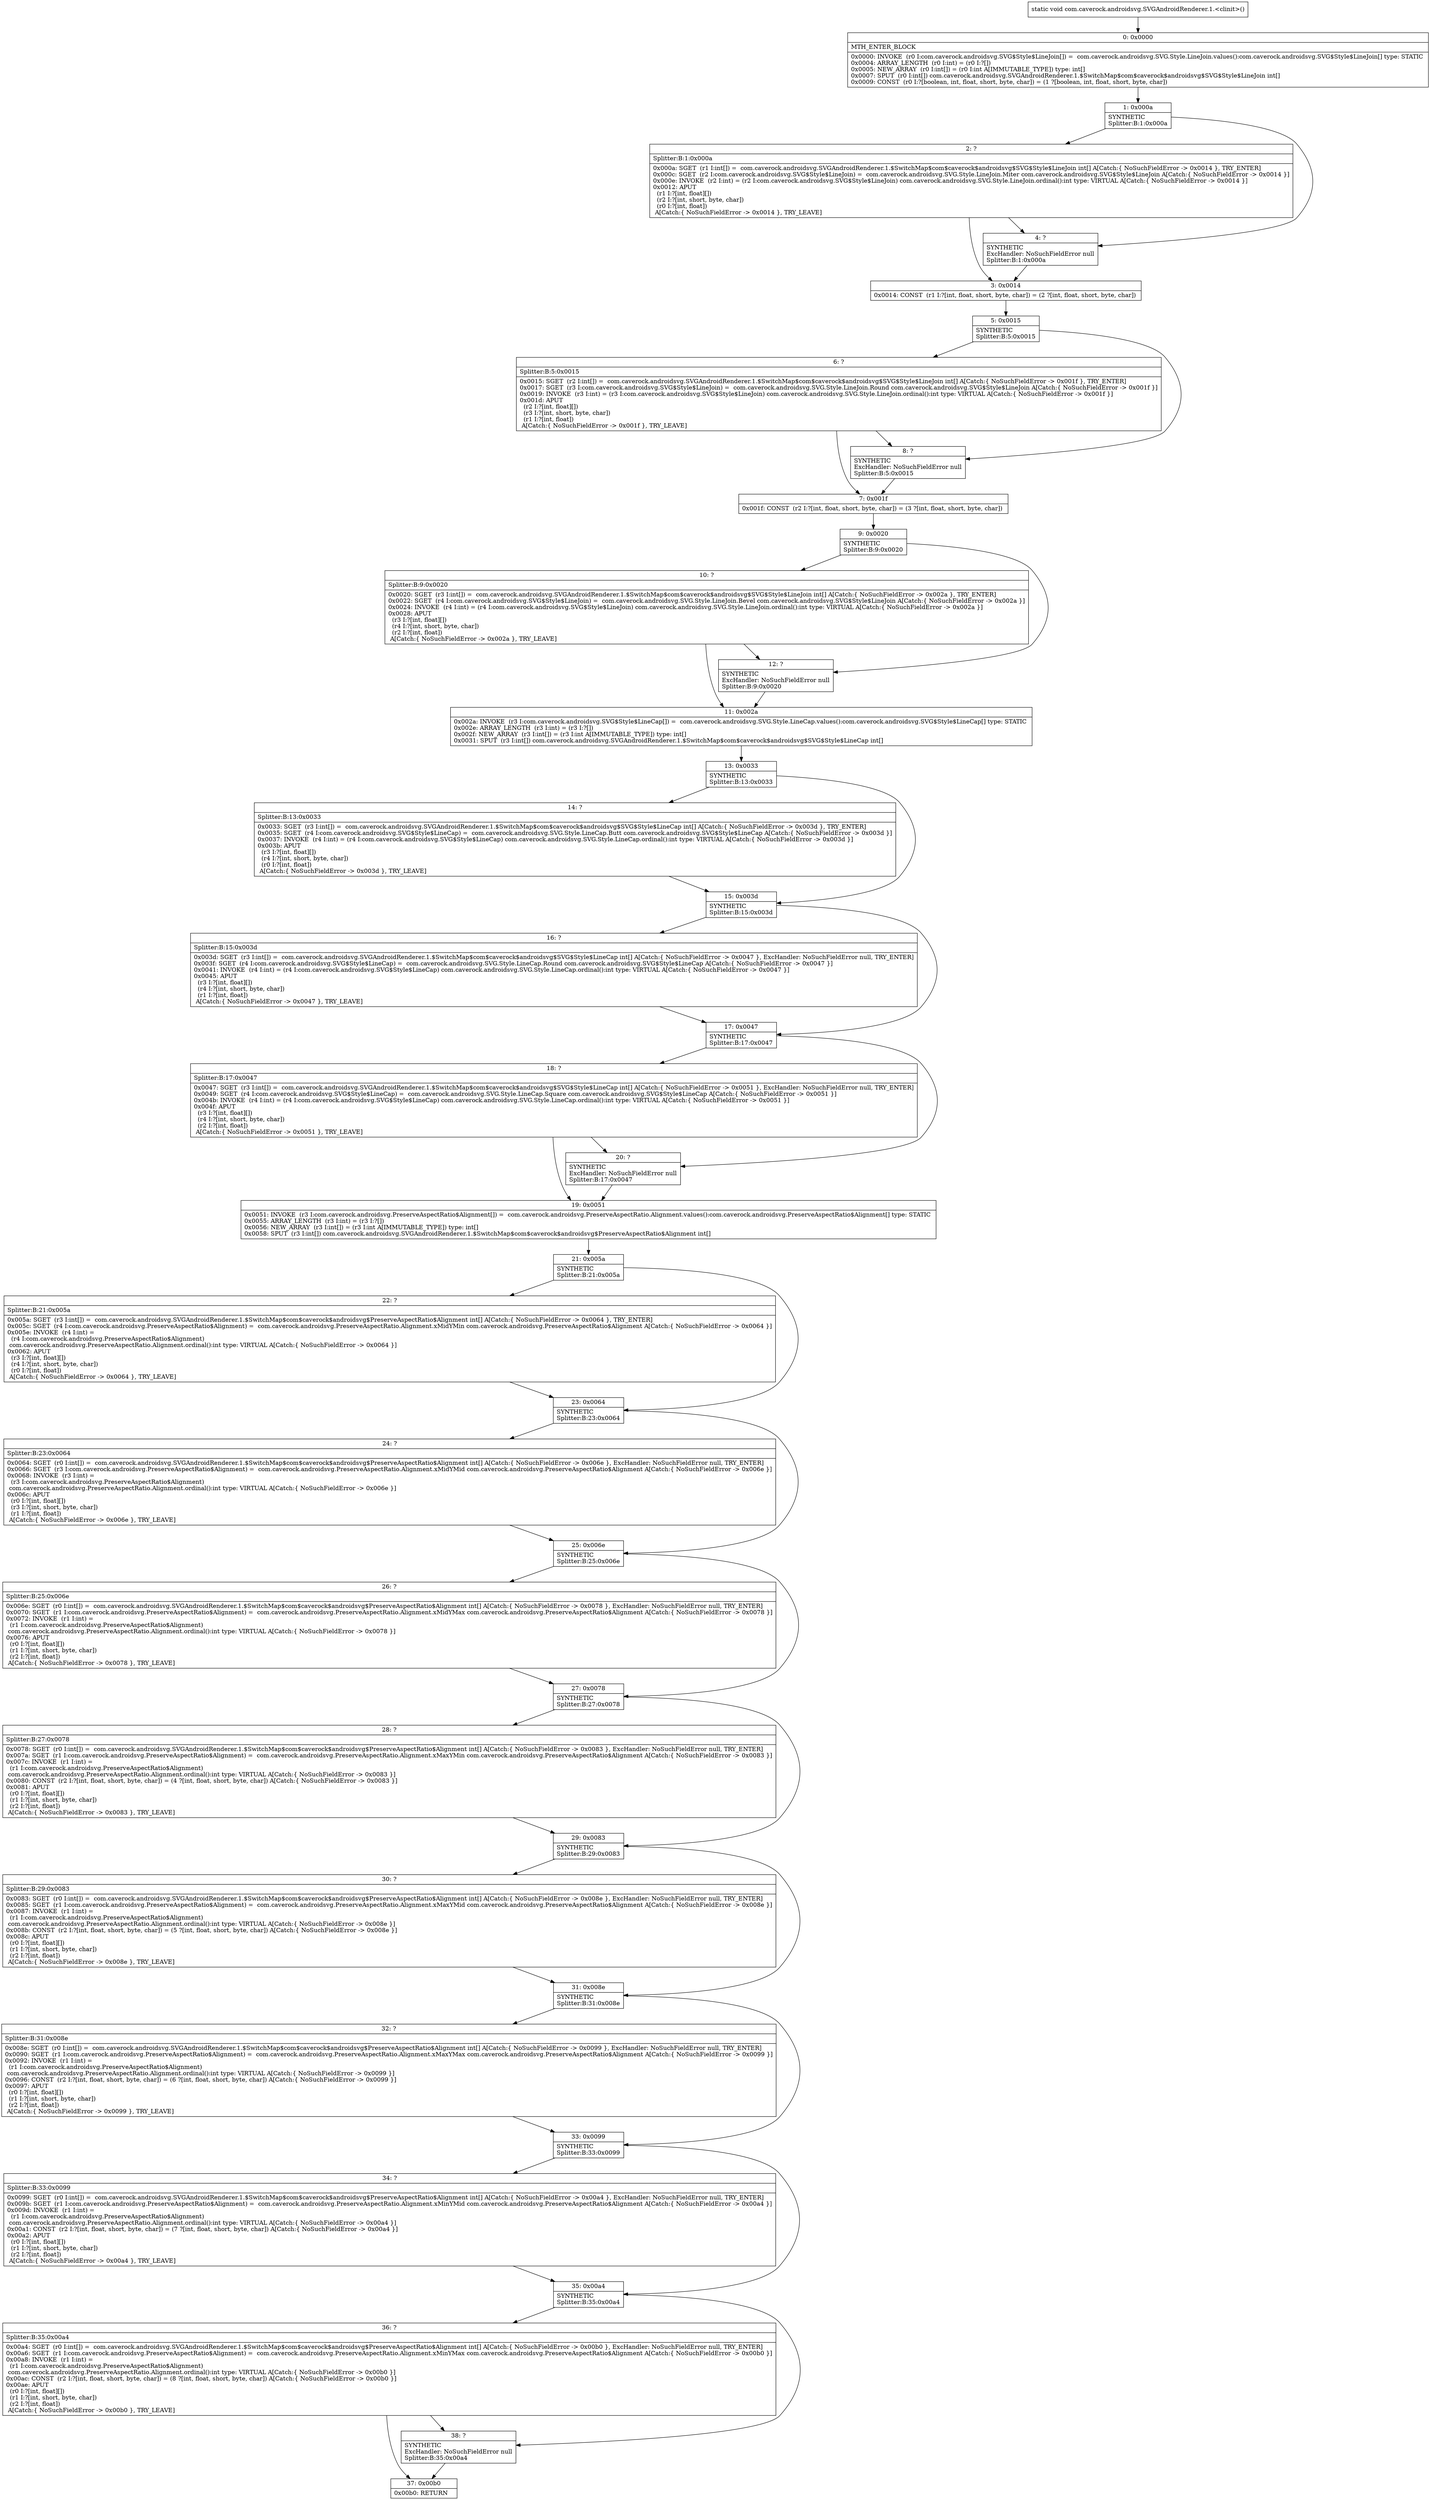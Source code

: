 digraph "CFG forcom.caverock.androidsvg.SVGAndroidRenderer.1.\<clinit\>()V" {
Node_0 [shape=record,label="{0\:\ 0x0000|MTH_ENTER_BLOCK\l|0x0000: INVOKE  (r0 I:com.caverock.androidsvg.SVG$Style$LineJoin[]) =  com.caverock.androidsvg.SVG.Style.LineJoin.values():com.caverock.androidsvg.SVG$Style$LineJoin[] type: STATIC \l0x0004: ARRAY_LENGTH  (r0 I:int) = (r0 I:?[]) \l0x0005: NEW_ARRAY  (r0 I:int[]) = (r0 I:int A[IMMUTABLE_TYPE]) type: int[] \l0x0007: SPUT  (r0 I:int[]) com.caverock.androidsvg.SVGAndroidRenderer.1.$SwitchMap$com$caverock$androidsvg$SVG$Style$LineJoin int[] \l0x0009: CONST  (r0 I:?[boolean, int, float, short, byte, char]) = (1 ?[boolean, int, float, short, byte, char]) \l}"];
Node_1 [shape=record,label="{1\:\ 0x000a|SYNTHETIC\lSplitter:B:1:0x000a\l}"];
Node_2 [shape=record,label="{2\:\ ?|Splitter:B:1:0x000a\l|0x000a: SGET  (r1 I:int[]) =  com.caverock.androidsvg.SVGAndroidRenderer.1.$SwitchMap$com$caverock$androidsvg$SVG$Style$LineJoin int[] A[Catch:\{ NoSuchFieldError \-\> 0x0014 \}, TRY_ENTER]\l0x000c: SGET  (r2 I:com.caverock.androidsvg.SVG$Style$LineJoin) =  com.caverock.androidsvg.SVG.Style.LineJoin.Miter com.caverock.androidsvg.SVG$Style$LineJoin A[Catch:\{ NoSuchFieldError \-\> 0x0014 \}]\l0x000e: INVOKE  (r2 I:int) = (r2 I:com.caverock.androidsvg.SVG$Style$LineJoin) com.caverock.androidsvg.SVG.Style.LineJoin.ordinal():int type: VIRTUAL A[Catch:\{ NoSuchFieldError \-\> 0x0014 \}]\l0x0012: APUT  \l  (r1 I:?[int, float][])\l  (r2 I:?[int, short, byte, char])\l  (r0 I:?[int, float])\l A[Catch:\{ NoSuchFieldError \-\> 0x0014 \}, TRY_LEAVE]\l}"];
Node_3 [shape=record,label="{3\:\ 0x0014|0x0014: CONST  (r1 I:?[int, float, short, byte, char]) = (2 ?[int, float, short, byte, char]) \l}"];
Node_4 [shape=record,label="{4\:\ ?|SYNTHETIC\lExcHandler: NoSuchFieldError null\lSplitter:B:1:0x000a\l}"];
Node_5 [shape=record,label="{5\:\ 0x0015|SYNTHETIC\lSplitter:B:5:0x0015\l}"];
Node_6 [shape=record,label="{6\:\ ?|Splitter:B:5:0x0015\l|0x0015: SGET  (r2 I:int[]) =  com.caverock.androidsvg.SVGAndroidRenderer.1.$SwitchMap$com$caverock$androidsvg$SVG$Style$LineJoin int[] A[Catch:\{ NoSuchFieldError \-\> 0x001f \}, TRY_ENTER]\l0x0017: SGET  (r3 I:com.caverock.androidsvg.SVG$Style$LineJoin) =  com.caverock.androidsvg.SVG.Style.LineJoin.Round com.caverock.androidsvg.SVG$Style$LineJoin A[Catch:\{ NoSuchFieldError \-\> 0x001f \}]\l0x0019: INVOKE  (r3 I:int) = (r3 I:com.caverock.androidsvg.SVG$Style$LineJoin) com.caverock.androidsvg.SVG.Style.LineJoin.ordinal():int type: VIRTUAL A[Catch:\{ NoSuchFieldError \-\> 0x001f \}]\l0x001d: APUT  \l  (r2 I:?[int, float][])\l  (r3 I:?[int, short, byte, char])\l  (r1 I:?[int, float])\l A[Catch:\{ NoSuchFieldError \-\> 0x001f \}, TRY_LEAVE]\l}"];
Node_7 [shape=record,label="{7\:\ 0x001f|0x001f: CONST  (r2 I:?[int, float, short, byte, char]) = (3 ?[int, float, short, byte, char]) \l}"];
Node_8 [shape=record,label="{8\:\ ?|SYNTHETIC\lExcHandler: NoSuchFieldError null\lSplitter:B:5:0x0015\l}"];
Node_9 [shape=record,label="{9\:\ 0x0020|SYNTHETIC\lSplitter:B:9:0x0020\l}"];
Node_10 [shape=record,label="{10\:\ ?|Splitter:B:9:0x0020\l|0x0020: SGET  (r3 I:int[]) =  com.caverock.androidsvg.SVGAndroidRenderer.1.$SwitchMap$com$caverock$androidsvg$SVG$Style$LineJoin int[] A[Catch:\{ NoSuchFieldError \-\> 0x002a \}, TRY_ENTER]\l0x0022: SGET  (r4 I:com.caverock.androidsvg.SVG$Style$LineJoin) =  com.caverock.androidsvg.SVG.Style.LineJoin.Bevel com.caverock.androidsvg.SVG$Style$LineJoin A[Catch:\{ NoSuchFieldError \-\> 0x002a \}]\l0x0024: INVOKE  (r4 I:int) = (r4 I:com.caverock.androidsvg.SVG$Style$LineJoin) com.caverock.androidsvg.SVG.Style.LineJoin.ordinal():int type: VIRTUAL A[Catch:\{ NoSuchFieldError \-\> 0x002a \}]\l0x0028: APUT  \l  (r3 I:?[int, float][])\l  (r4 I:?[int, short, byte, char])\l  (r2 I:?[int, float])\l A[Catch:\{ NoSuchFieldError \-\> 0x002a \}, TRY_LEAVE]\l}"];
Node_11 [shape=record,label="{11\:\ 0x002a|0x002a: INVOKE  (r3 I:com.caverock.androidsvg.SVG$Style$LineCap[]) =  com.caverock.androidsvg.SVG.Style.LineCap.values():com.caverock.androidsvg.SVG$Style$LineCap[] type: STATIC \l0x002e: ARRAY_LENGTH  (r3 I:int) = (r3 I:?[]) \l0x002f: NEW_ARRAY  (r3 I:int[]) = (r3 I:int A[IMMUTABLE_TYPE]) type: int[] \l0x0031: SPUT  (r3 I:int[]) com.caverock.androidsvg.SVGAndroidRenderer.1.$SwitchMap$com$caverock$androidsvg$SVG$Style$LineCap int[] \l}"];
Node_12 [shape=record,label="{12\:\ ?|SYNTHETIC\lExcHandler: NoSuchFieldError null\lSplitter:B:9:0x0020\l}"];
Node_13 [shape=record,label="{13\:\ 0x0033|SYNTHETIC\lSplitter:B:13:0x0033\l}"];
Node_14 [shape=record,label="{14\:\ ?|Splitter:B:13:0x0033\l|0x0033: SGET  (r3 I:int[]) =  com.caverock.androidsvg.SVGAndroidRenderer.1.$SwitchMap$com$caverock$androidsvg$SVG$Style$LineCap int[] A[Catch:\{ NoSuchFieldError \-\> 0x003d \}, TRY_ENTER]\l0x0035: SGET  (r4 I:com.caverock.androidsvg.SVG$Style$LineCap) =  com.caverock.androidsvg.SVG.Style.LineCap.Butt com.caverock.androidsvg.SVG$Style$LineCap A[Catch:\{ NoSuchFieldError \-\> 0x003d \}]\l0x0037: INVOKE  (r4 I:int) = (r4 I:com.caverock.androidsvg.SVG$Style$LineCap) com.caverock.androidsvg.SVG.Style.LineCap.ordinal():int type: VIRTUAL A[Catch:\{ NoSuchFieldError \-\> 0x003d \}]\l0x003b: APUT  \l  (r3 I:?[int, float][])\l  (r4 I:?[int, short, byte, char])\l  (r0 I:?[int, float])\l A[Catch:\{ NoSuchFieldError \-\> 0x003d \}, TRY_LEAVE]\l}"];
Node_15 [shape=record,label="{15\:\ 0x003d|SYNTHETIC\lSplitter:B:15:0x003d\l}"];
Node_16 [shape=record,label="{16\:\ ?|Splitter:B:15:0x003d\l|0x003d: SGET  (r3 I:int[]) =  com.caverock.androidsvg.SVGAndroidRenderer.1.$SwitchMap$com$caverock$androidsvg$SVG$Style$LineCap int[] A[Catch:\{ NoSuchFieldError \-\> 0x0047 \}, ExcHandler: NoSuchFieldError null, TRY_ENTER]\l0x003f: SGET  (r4 I:com.caverock.androidsvg.SVG$Style$LineCap) =  com.caverock.androidsvg.SVG.Style.LineCap.Round com.caverock.androidsvg.SVG$Style$LineCap A[Catch:\{ NoSuchFieldError \-\> 0x0047 \}]\l0x0041: INVOKE  (r4 I:int) = (r4 I:com.caverock.androidsvg.SVG$Style$LineCap) com.caverock.androidsvg.SVG.Style.LineCap.ordinal():int type: VIRTUAL A[Catch:\{ NoSuchFieldError \-\> 0x0047 \}]\l0x0045: APUT  \l  (r3 I:?[int, float][])\l  (r4 I:?[int, short, byte, char])\l  (r1 I:?[int, float])\l A[Catch:\{ NoSuchFieldError \-\> 0x0047 \}, TRY_LEAVE]\l}"];
Node_17 [shape=record,label="{17\:\ 0x0047|SYNTHETIC\lSplitter:B:17:0x0047\l}"];
Node_18 [shape=record,label="{18\:\ ?|Splitter:B:17:0x0047\l|0x0047: SGET  (r3 I:int[]) =  com.caverock.androidsvg.SVGAndroidRenderer.1.$SwitchMap$com$caverock$androidsvg$SVG$Style$LineCap int[] A[Catch:\{ NoSuchFieldError \-\> 0x0051 \}, ExcHandler: NoSuchFieldError null, TRY_ENTER]\l0x0049: SGET  (r4 I:com.caverock.androidsvg.SVG$Style$LineCap) =  com.caverock.androidsvg.SVG.Style.LineCap.Square com.caverock.androidsvg.SVG$Style$LineCap A[Catch:\{ NoSuchFieldError \-\> 0x0051 \}]\l0x004b: INVOKE  (r4 I:int) = (r4 I:com.caverock.androidsvg.SVG$Style$LineCap) com.caverock.androidsvg.SVG.Style.LineCap.ordinal():int type: VIRTUAL A[Catch:\{ NoSuchFieldError \-\> 0x0051 \}]\l0x004f: APUT  \l  (r3 I:?[int, float][])\l  (r4 I:?[int, short, byte, char])\l  (r2 I:?[int, float])\l A[Catch:\{ NoSuchFieldError \-\> 0x0051 \}, TRY_LEAVE]\l}"];
Node_19 [shape=record,label="{19\:\ 0x0051|0x0051: INVOKE  (r3 I:com.caverock.androidsvg.PreserveAspectRatio$Alignment[]) =  com.caverock.androidsvg.PreserveAspectRatio.Alignment.values():com.caverock.androidsvg.PreserveAspectRatio$Alignment[] type: STATIC \l0x0055: ARRAY_LENGTH  (r3 I:int) = (r3 I:?[]) \l0x0056: NEW_ARRAY  (r3 I:int[]) = (r3 I:int A[IMMUTABLE_TYPE]) type: int[] \l0x0058: SPUT  (r3 I:int[]) com.caverock.androidsvg.SVGAndroidRenderer.1.$SwitchMap$com$caverock$androidsvg$PreserveAspectRatio$Alignment int[] \l}"];
Node_20 [shape=record,label="{20\:\ ?|SYNTHETIC\lExcHandler: NoSuchFieldError null\lSplitter:B:17:0x0047\l}"];
Node_21 [shape=record,label="{21\:\ 0x005a|SYNTHETIC\lSplitter:B:21:0x005a\l}"];
Node_22 [shape=record,label="{22\:\ ?|Splitter:B:21:0x005a\l|0x005a: SGET  (r3 I:int[]) =  com.caverock.androidsvg.SVGAndroidRenderer.1.$SwitchMap$com$caverock$androidsvg$PreserveAspectRatio$Alignment int[] A[Catch:\{ NoSuchFieldError \-\> 0x0064 \}, TRY_ENTER]\l0x005c: SGET  (r4 I:com.caverock.androidsvg.PreserveAspectRatio$Alignment) =  com.caverock.androidsvg.PreserveAspectRatio.Alignment.xMidYMin com.caverock.androidsvg.PreserveAspectRatio$Alignment A[Catch:\{ NoSuchFieldError \-\> 0x0064 \}]\l0x005e: INVOKE  (r4 I:int) = \l  (r4 I:com.caverock.androidsvg.PreserveAspectRatio$Alignment)\l com.caverock.androidsvg.PreserveAspectRatio.Alignment.ordinal():int type: VIRTUAL A[Catch:\{ NoSuchFieldError \-\> 0x0064 \}]\l0x0062: APUT  \l  (r3 I:?[int, float][])\l  (r4 I:?[int, short, byte, char])\l  (r0 I:?[int, float])\l A[Catch:\{ NoSuchFieldError \-\> 0x0064 \}, TRY_LEAVE]\l}"];
Node_23 [shape=record,label="{23\:\ 0x0064|SYNTHETIC\lSplitter:B:23:0x0064\l}"];
Node_24 [shape=record,label="{24\:\ ?|Splitter:B:23:0x0064\l|0x0064: SGET  (r0 I:int[]) =  com.caverock.androidsvg.SVGAndroidRenderer.1.$SwitchMap$com$caverock$androidsvg$PreserveAspectRatio$Alignment int[] A[Catch:\{ NoSuchFieldError \-\> 0x006e \}, ExcHandler: NoSuchFieldError null, TRY_ENTER]\l0x0066: SGET  (r3 I:com.caverock.androidsvg.PreserveAspectRatio$Alignment) =  com.caverock.androidsvg.PreserveAspectRatio.Alignment.xMidYMid com.caverock.androidsvg.PreserveAspectRatio$Alignment A[Catch:\{ NoSuchFieldError \-\> 0x006e \}]\l0x0068: INVOKE  (r3 I:int) = \l  (r3 I:com.caverock.androidsvg.PreserveAspectRatio$Alignment)\l com.caverock.androidsvg.PreserveAspectRatio.Alignment.ordinal():int type: VIRTUAL A[Catch:\{ NoSuchFieldError \-\> 0x006e \}]\l0x006c: APUT  \l  (r0 I:?[int, float][])\l  (r3 I:?[int, short, byte, char])\l  (r1 I:?[int, float])\l A[Catch:\{ NoSuchFieldError \-\> 0x006e \}, TRY_LEAVE]\l}"];
Node_25 [shape=record,label="{25\:\ 0x006e|SYNTHETIC\lSplitter:B:25:0x006e\l}"];
Node_26 [shape=record,label="{26\:\ ?|Splitter:B:25:0x006e\l|0x006e: SGET  (r0 I:int[]) =  com.caverock.androidsvg.SVGAndroidRenderer.1.$SwitchMap$com$caverock$androidsvg$PreserveAspectRatio$Alignment int[] A[Catch:\{ NoSuchFieldError \-\> 0x0078 \}, ExcHandler: NoSuchFieldError null, TRY_ENTER]\l0x0070: SGET  (r1 I:com.caverock.androidsvg.PreserveAspectRatio$Alignment) =  com.caverock.androidsvg.PreserveAspectRatio.Alignment.xMidYMax com.caverock.androidsvg.PreserveAspectRatio$Alignment A[Catch:\{ NoSuchFieldError \-\> 0x0078 \}]\l0x0072: INVOKE  (r1 I:int) = \l  (r1 I:com.caverock.androidsvg.PreserveAspectRatio$Alignment)\l com.caverock.androidsvg.PreserveAspectRatio.Alignment.ordinal():int type: VIRTUAL A[Catch:\{ NoSuchFieldError \-\> 0x0078 \}]\l0x0076: APUT  \l  (r0 I:?[int, float][])\l  (r1 I:?[int, short, byte, char])\l  (r2 I:?[int, float])\l A[Catch:\{ NoSuchFieldError \-\> 0x0078 \}, TRY_LEAVE]\l}"];
Node_27 [shape=record,label="{27\:\ 0x0078|SYNTHETIC\lSplitter:B:27:0x0078\l}"];
Node_28 [shape=record,label="{28\:\ ?|Splitter:B:27:0x0078\l|0x0078: SGET  (r0 I:int[]) =  com.caverock.androidsvg.SVGAndroidRenderer.1.$SwitchMap$com$caverock$androidsvg$PreserveAspectRatio$Alignment int[] A[Catch:\{ NoSuchFieldError \-\> 0x0083 \}, ExcHandler: NoSuchFieldError null, TRY_ENTER]\l0x007a: SGET  (r1 I:com.caverock.androidsvg.PreserveAspectRatio$Alignment) =  com.caverock.androidsvg.PreserveAspectRatio.Alignment.xMaxYMin com.caverock.androidsvg.PreserveAspectRatio$Alignment A[Catch:\{ NoSuchFieldError \-\> 0x0083 \}]\l0x007c: INVOKE  (r1 I:int) = \l  (r1 I:com.caverock.androidsvg.PreserveAspectRatio$Alignment)\l com.caverock.androidsvg.PreserveAspectRatio.Alignment.ordinal():int type: VIRTUAL A[Catch:\{ NoSuchFieldError \-\> 0x0083 \}]\l0x0080: CONST  (r2 I:?[int, float, short, byte, char]) = (4 ?[int, float, short, byte, char]) A[Catch:\{ NoSuchFieldError \-\> 0x0083 \}]\l0x0081: APUT  \l  (r0 I:?[int, float][])\l  (r1 I:?[int, short, byte, char])\l  (r2 I:?[int, float])\l A[Catch:\{ NoSuchFieldError \-\> 0x0083 \}, TRY_LEAVE]\l}"];
Node_29 [shape=record,label="{29\:\ 0x0083|SYNTHETIC\lSplitter:B:29:0x0083\l}"];
Node_30 [shape=record,label="{30\:\ ?|Splitter:B:29:0x0083\l|0x0083: SGET  (r0 I:int[]) =  com.caverock.androidsvg.SVGAndroidRenderer.1.$SwitchMap$com$caverock$androidsvg$PreserveAspectRatio$Alignment int[] A[Catch:\{ NoSuchFieldError \-\> 0x008e \}, ExcHandler: NoSuchFieldError null, TRY_ENTER]\l0x0085: SGET  (r1 I:com.caverock.androidsvg.PreserveAspectRatio$Alignment) =  com.caverock.androidsvg.PreserveAspectRatio.Alignment.xMaxYMid com.caverock.androidsvg.PreserveAspectRatio$Alignment A[Catch:\{ NoSuchFieldError \-\> 0x008e \}]\l0x0087: INVOKE  (r1 I:int) = \l  (r1 I:com.caverock.androidsvg.PreserveAspectRatio$Alignment)\l com.caverock.androidsvg.PreserveAspectRatio.Alignment.ordinal():int type: VIRTUAL A[Catch:\{ NoSuchFieldError \-\> 0x008e \}]\l0x008b: CONST  (r2 I:?[int, float, short, byte, char]) = (5 ?[int, float, short, byte, char]) A[Catch:\{ NoSuchFieldError \-\> 0x008e \}]\l0x008c: APUT  \l  (r0 I:?[int, float][])\l  (r1 I:?[int, short, byte, char])\l  (r2 I:?[int, float])\l A[Catch:\{ NoSuchFieldError \-\> 0x008e \}, TRY_LEAVE]\l}"];
Node_31 [shape=record,label="{31\:\ 0x008e|SYNTHETIC\lSplitter:B:31:0x008e\l}"];
Node_32 [shape=record,label="{32\:\ ?|Splitter:B:31:0x008e\l|0x008e: SGET  (r0 I:int[]) =  com.caverock.androidsvg.SVGAndroidRenderer.1.$SwitchMap$com$caverock$androidsvg$PreserveAspectRatio$Alignment int[] A[Catch:\{ NoSuchFieldError \-\> 0x0099 \}, ExcHandler: NoSuchFieldError null, TRY_ENTER]\l0x0090: SGET  (r1 I:com.caverock.androidsvg.PreserveAspectRatio$Alignment) =  com.caverock.androidsvg.PreserveAspectRatio.Alignment.xMaxYMax com.caverock.androidsvg.PreserveAspectRatio$Alignment A[Catch:\{ NoSuchFieldError \-\> 0x0099 \}]\l0x0092: INVOKE  (r1 I:int) = \l  (r1 I:com.caverock.androidsvg.PreserveAspectRatio$Alignment)\l com.caverock.androidsvg.PreserveAspectRatio.Alignment.ordinal():int type: VIRTUAL A[Catch:\{ NoSuchFieldError \-\> 0x0099 \}]\l0x0096: CONST  (r2 I:?[int, float, short, byte, char]) = (6 ?[int, float, short, byte, char]) A[Catch:\{ NoSuchFieldError \-\> 0x0099 \}]\l0x0097: APUT  \l  (r0 I:?[int, float][])\l  (r1 I:?[int, short, byte, char])\l  (r2 I:?[int, float])\l A[Catch:\{ NoSuchFieldError \-\> 0x0099 \}, TRY_LEAVE]\l}"];
Node_33 [shape=record,label="{33\:\ 0x0099|SYNTHETIC\lSplitter:B:33:0x0099\l}"];
Node_34 [shape=record,label="{34\:\ ?|Splitter:B:33:0x0099\l|0x0099: SGET  (r0 I:int[]) =  com.caverock.androidsvg.SVGAndroidRenderer.1.$SwitchMap$com$caverock$androidsvg$PreserveAspectRatio$Alignment int[] A[Catch:\{ NoSuchFieldError \-\> 0x00a4 \}, ExcHandler: NoSuchFieldError null, TRY_ENTER]\l0x009b: SGET  (r1 I:com.caverock.androidsvg.PreserveAspectRatio$Alignment) =  com.caverock.androidsvg.PreserveAspectRatio.Alignment.xMinYMid com.caverock.androidsvg.PreserveAspectRatio$Alignment A[Catch:\{ NoSuchFieldError \-\> 0x00a4 \}]\l0x009d: INVOKE  (r1 I:int) = \l  (r1 I:com.caverock.androidsvg.PreserveAspectRatio$Alignment)\l com.caverock.androidsvg.PreserveAspectRatio.Alignment.ordinal():int type: VIRTUAL A[Catch:\{ NoSuchFieldError \-\> 0x00a4 \}]\l0x00a1: CONST  (r2 I:?[int, float, short, byte, char]) = (7 ?[int, float, short, byte, char]) A[Catch:\{ NoSuchFieldError \-\> 0x00a4 \}]\l0x00a2: APUT  \l  (r0 I:?[int, float][])\l  (r1 I:?[int, short, byte, char])\l  (r2 I:?[int, float])\l A[Catch:\{ NoSuchFieldError \-\> 0x00a4 \}, TRY_LEAVE]\l}"];
Node_35 [shape=record,label="{35\:\ 0x00a4|SYNTHETIC\lSplitter:B:35:0x00a4\l}"];
Node_36 [shape=record,label="{36\:\ ?|Splitter:B:35:0x00a4\l|0x00a4: SGET  (r0 I:int[]) =  com.caverock.androidsvg.SVGAndroidRenderer.1.$SwitchMap$com$caverock$androidsvg$PreserveAspectRatio$Alignment int[] A[Catch:\{ NoSuchFieldError \-\> 0x00b0 \}, ExcHandler: NoSuchFieldError null, TRY_ENTER]\l0x00a6: SGET  (r1 I:com.caverock.androidsvg.PreserveAspectRatio$Alignment) =  com.caverock.androidsvg.PreserveAspectRatio.Alignment.xMinYMax com.caverock.androidsvg.PreserveAspectRatio$Alignment A[Catch:\{ NoSuchFieldError \-\> 0x00b0 \}]\l0x00a8: INVOKE  (r1 I:int) = \l  (r1 I:com.caverock.androidsvg.PreserveAspectRatio$Alignment)\l com.caverock.androidsvg.PreserveAspectRatio.Alignment.ordinal():int type: VIRTUAL A[Catch:\{ NoSuchFieldError \-\> 0x00b0 \}]\l0x00ac: CONST  (r2 I:?[int, float, short, byte, char]) = (8 ?[int, float, short, byte, char]) A[Catch:\{ NoSuchFieldError \-\> 0x00b0 \}]\l0x00ae: APUT  \l  (r0 I:?[int, float][])\l  (r1 I:?[int, short, byte, char])\l  (r2 I:?[int, float])\l A[Catch:\{ NoSuchFieldError \-\> 0x00b0 \}, TRY_LEAVE]\l}"];
Node_37 [shape=record,label="{37\:\ 0x00b0|0x00b0: RETURN   \l}"];
Node_38 [shape=record,label="{38\:\ ?|SYNTHETIC\lExcHandler: NoSuchFieldError null\lSplitter:B:35:0x00a4\l}"];
MethodNode[shape=record,label="{static void com.caverock.androidsvg.SVGAndroidRenderer.1.\<clinit\>() }"];
MethodNode -> Node_0;
Node_0 -> Node_1;
Node_1 -> Node_2;
Node_1 -> Node_4;
Node_2 -> Node_3;
Node_2 -> Node_4;
Node_3 -> Node_5;
Node_4 -> Node_3;
Node_5 -> Node_6;
Node_5 -> Node_8;
Node_6 -> Node_7;
Node_6 -> Node_8;
Node_7 -> Node_9;
Node_8 -> Node_7;
Node_9 -> Node_10;
Node_9 -> Node_12;
Node_10 -> Node_11;
Node_10 -> Node_12;
Node_11 -> Node_13;
Node_12 -> Node_11;
Node_13 -> Node_14;
Node_13 -> Node_15;
Node_14 -> Node_15;
Node_15 -> Node_16;
Node_15 -> Node_17;
Node_16 -> Node_17;
Node_17 -> Node_18;
Node_17 -> Node_20;
Node_18 -> Node_19;
Node_18 -> Node_20;
Node_19 -> Node_21;
Node_20 -> Node_19;
Node_21 -> Node_22;
Node_21 -> Node_23;
Node_22 -> Node_23;
Node_23 -> Node_24;
Node_23 -> Node_25;
Node_24 -> Node_25;
Node_25 -> Node_26;
Node_25 -> Node_27;
Node_26 -> Node_27;
Node_27 -> Node_28;
Node_27 -> Node_29;
Node_28 -> Node_29;
Node_29 -> Node_30;
Node_29 -> Node_31;
Node_30 -> Node_31;
Node_31 -> Node_32;
Node_31 -> Node_33;
Node_32 -> Node_33;
Node_33 -> Node_34;
Node_33 -> Node_35;
Node_34 -> Node_35;
Node_35 -> Node_36;
Node_35 -> Node_38;
Node_36 -> Node_37;
Node_36 -> Node_38;
Node_38 -> Node_37;
}

